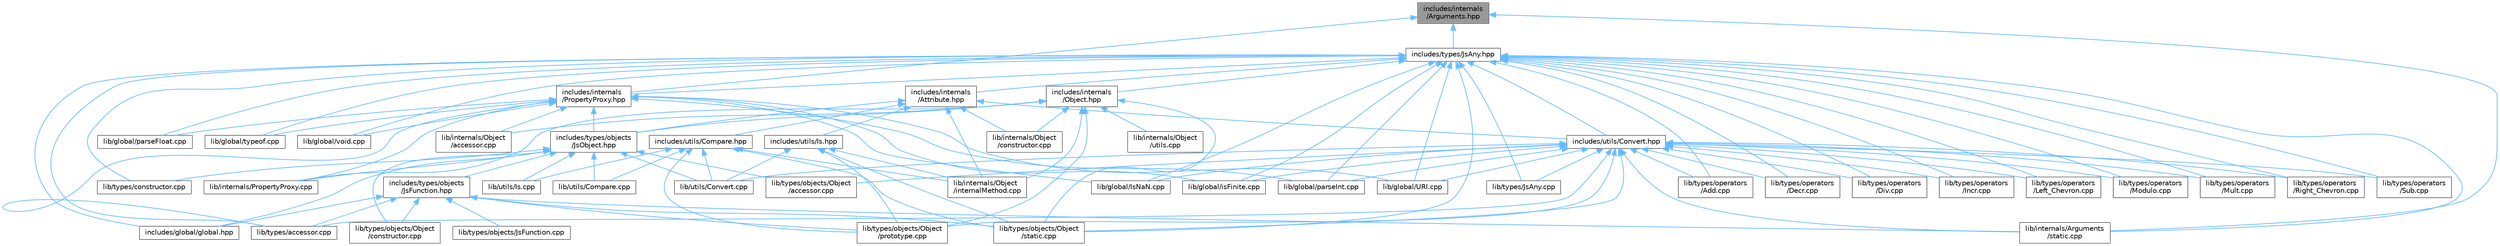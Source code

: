 digraph "includes/internals/Arguments.hpp"
{
 // LATEX_PDF_SIZE
  bgcolor="transparent";
  edge [fontname=Helvetica,fontsize=10,labelfontname=Helvetica,labelfontsize=10];
  node [fontname=Helvetica,fontsize=10,shape=box,height=0.2,width=0.4];
  Node1 [id="Node000001",label="includes/internals\l/Arguments.hpp",height=0.2,width=0.4,color="gray40", fillcolor="grey60", style="filled", fontcolor="black",tooltip=" "];
  Node1 -> Node2 [id="edge1_Node000001_Node000002",dir="back",color="steelblue1",style="solid",tooltip=" "];
  Node2 [id="Node000002",label="includes/internals\l/PropertyProxy.hpp",height=0.2,width=0.4,color="grey40", fillcolor="white", style="filled",URL="$PropertyProxy_8hpp.html",tooltip=" "];
  Node2 -> Node3 [id="edge2_Node000002_Node000003",dir="back",color="steelblue1",style="solid",tooltip=" "];
  Node3 [id="Node000003",label="includes/types/objects\l/JsObject.hpp",height=0.2,width=0.4,color="grey40", fillcolor="white", style="filled",URL="$JsObject_8hpp.html",tooltip=" "];
  Node3 -> Node4 [id="edge3_Node000003_Node000004",dir="back",color="steelblue1",style="solid",tooltip=" "];
  Node4 [id="Node000004",label="includes/global/global.hpp",height=0.2,width=0.4,color="grey40", fillcolor="white", style="filled",URL="$global_8hpp.html",tooltip=" "];
  Node3 -> Node5 [id="edge4_Node000003_Node000005",dir="back",color="steelblue1",style="solid",tooltip=" "];
  Node5 [id="Node000005",label="includes/types/objects\l/JsFunction.hpp",height=0.2,width=0.4,color="grey40", fillcolor="white", style="filled",URL="$JsFunction_8hpp.html",tooltip=" "];
  Node5 -> Node4 [id="edge5_Node000005_Node000004",dir="back",color="steelblue1",style="solid",tooltip=" "];
  Node5 -> Node6 [id="edge6_Node000005_Node000006",dir="back",color="steelblue1",style="solid",tooltip=" "];
  Node6 [id="Node000006",label="lib/internals/Arguments\l/static.cpp",height=0.2,width=0.4,color="grey40", fillcolor="white", style="filled",URL="$internals_2Arguments_2static_8cpp.html",tooltip=" "];
  Node5 -> Node7 [id="edge7_Node000005_Node000007",dir="back",color="steelblue1",style="solid",tooltip=" "];
  Node7 [id="Node000007",label="lib/types/accessor.cpp",height=0.2,width=0.4,color="grey40", fillcolor="white", style="filled",URL="$types_2accessor_8cpp.html",tooltip=" "];
  Node5 -> Node8 [id="edge8_Node000005_Node000008",dir="back",color="steelblue1",style="solid",tooltip=" "];
  Node8 [id="Node000008",label="lib/types/objects/JsFunction.cpp",height=0.2,width=0.4,color="grey40", fillcolor="white", style="filled",URL="$JsFunction_8cpp.html",tooltip=" "];
  Node5 -> Node9 [id="edge9_Node000005_Node000009",dir="back",color="steelblue1",style="solid",tooltip=" "];
  Node9 [id="Node000009",label="lib/types/objects/Object\l/constructor.cpp",height=0.2,width=0.4,color="grey40", fillcolor="white", style="filled",URL="$types_2objects_2Object_2constructor_8cpp.html",tooltip=" "];
  Node5 -> Node10 [id="edge10_Node000005_Node000010",dir="back",color="steelblue1",style="solid",tooltip=" "];
  Node10 [id="Node000010",label="lib/types/objects/Object\l/prototype.cpp",height=0.2,width=0.4,color="grey40", fillcolor="white", style="filled",URL="$prototype_8cpp.html",tooltip=" "];
  Node5 -> Node11 [id="edge11_Node000005_Node000011",dir="back",color="steelblue1",style="solid",tooltip=" "];
  Node11 [id="Node000011",label="lib/types/objects/Object\l/static.cpp",height=0.2,width=0.4,color="grey40", fillcolor="white", style="filled",URL="$types_2objects_2Object_2static_8cpp.html",tooltip=" "];
  Node3 -> Node12 [id="edge12_Node000003_Node000012",dir="back",color="steelblue1",style="solid",tooltip=" "];
  Node12 [id="Node000012",label="lib/internals/PropertyProxy.cpp",height=0.2,width=0.4,color="grey40", fillcolor="white", style="filled",URL="$PropertyProxy_8cpp.html",tooltip=" "];
  Node3 -> Node13 [id="edge13_Node000003_Node000013",dir="back",color="steelblue1",style="solid",tooltip=" "];
  Node13 [id="Node000013",label="lib/types/constructor.cpp",height=0.2,width=0.4,color="grey40", fillcolor="white", style="filled",URL="$types_2constructor_8cpp.html",tooltip=" "];
  Node3 -> Node14 [id="edge14_Node000003_Node000014",dir="back",color="steelblue1",style="solid",tooltip=" "];
  Node14 [id="Node000014",label="lib/types/objects/Object\l/accessor.cpp",height=0.2,width=0.4,color="grey40", fillcolor="white", style="filled",URL="$types_2objects_2Object_2accessor_8cpp.html",tooltip=" "];
  Node3 -> Node9 [id="edge15_Node000003_Node000009",dir="back",color="steelblue1",style="solid",tooltip=" "];
  Node3 -> Node15 [id="edge16_Node000003_Node000015",dir="back",color="steelblue1",style="solid",tooltip=" "];
  Node15 [id="Node000015",label="lib/utils/Compare.cpp",height=0.2,width=0.4,color="grey40", fillcolor="white", style="filled",URL="$Compare_8cpp.html",tooltip=" "];
  Node3 -> Node16 [id="edge17_Node000003_Node000016",dir="back",color="steelblue1",style="solid",tooltip=" "];
  Node16 [id="Node000016",label="lib/utils/Convert.cpp",height=0.2,width=0.4,color="grey40", fillcolor="white", style="filled",URL="$Convert_8cpp.html",tooltip=" "];
  Node3 -> Node17 [id="edge18_Node000003_Node000017",dir="back",color="steelblue1",style="solid",tooltip=" "];
  Node17 [id="Node000017",label="lib/utils/Is.cpp",height=0.2,width=0.4,color="grey40", fillcolor="white", style="filled",URL="$Is_8cpp.html",tooltip=" "];
  Node2 -> Node18 [id="edge19_Node000002_Node000018",dir="back",color="steelblue1",style="solid",tooltip=" "];
  Node18 [id="Node000018",label="lib/global/IsNaN.cpp",height=0.2,width=0.4,color="grey40", fillcolor="white", style="filled",URL="$IsNaN_8cpp.html",tooltip=" "];
  Node2 -> Node19 [id="edge20_Node000002_Node000019",dir="back",color="steelblue1",style="solid",tooltip=" "];
  Node19 [id="Node000019",label="lib/global/URI.cpp",height=0.2,width=0.4,color="grey40", fillcolor="white", style="filled",URL="$URI_8cpp.html",tooltip=" "];
  Node2 -> Node20 [id="edge21_Node000002_Node000020",dir="back",color="steelblue1",style="solid",tooltip=" "];
  Node20 [id="Node000020",label="lib/global/isFinite.cpp",height=0.2,width=0.4,color="grey40", fillcolor="white", style="filled",URL="$isFinite_8cpp.html",tooltip=" "];
  Node2 -> Node21 [id="edge22_Node000002_Node000021",dir="back",color="steelblue1",style="solid",tooltip=" "];
  Node21 [id="Node000021",label="lib/global/parseFloat.cpp",height=0.2,width=0.4,color="grey40", fillcolor="white", style="filled",URL="$parseFloat_8cpp.html",tooltip=" "];
  Node2 -> Node22 [id="edge23_Node000002_Node000022",dir="back",color="steelblue1",style="solid",tooltip=" "];
  Node22 [id="Node000022",label="lib/global/parseInt.cpp",height=0.2,width=0.4,color="grey40", fillcolor="white", style="filled",URL="$parseInt_8cpp.html",tooltip=" "];
  Node2 -> Node23 [id="edge24_Node000002_Node000023",dir="back",color="steelblue1",style="solid",tooltip=" "];
  Node23 [id="Node000023",label="lib/global/typeof.cpp",height=0.2,width=0.4,color="grey40", fillcolor="white", style="filled",URL="$typeof_8cpp.html",tooltip=" "];
  Node2 -> Node24 [id="edge25_Node000002_Node000024",dir="back",color="steelblue1",style="solid",tooltip=" "];
  Node24 [id="Node000024",label="lib/global/void.cpp",height=0.2,width=0.4,color="grey40", fillcolor="white", style="filled",URL="$void_8cpp.html",tooltip=" "];
  Node2 -> Node25 [id="edge26_Node000002_Node000025",dir="back",color="steelblue1",style="solid",tooltip=" "];
  Node25 [id="Node000025",label="lib/internals/Object\l/accessor.cpp",height=0.2,width=0.4,color="grey40", fillcolor="white", style="filled",URL="$internals_2Object_2accessor_8cpp.html",tooltip=" "];
  Node2 -> Node12 [id="edge27_Node000002_Node000012",dir="back",color="steelblue1",style="solid",tooltip=" "];
  Node2 -> Node7 [id="edge28_Node000002_Node000007",dir="back",color="steelblue1",style="solid",tooltip=" "];
  Node1 -> Node26 [id="edge29_Node000001_Node000026",dir="back",color="steelblue1",style="solid",tooltip=" "];
  Node26 [id="Node000026",label="includes/types/JsAny.hpp",height=0.2,width=0.4,color="grey40", fillcolor="white", style="filled",URL="$JsAny_8hpp.html",tooltip=" "];
  Node26 -> Node4 [id="edge30_Node000026_Node000004",dir="back",color="steelblue1",style="solid",tooltip=" "];
  Node26 -> Node27 [id="edge31_Node000026_Node000027",dir="back",color="steelblue1",style="solid",tooltip=" "];
  Node27 [id="Node000027",label="includes/internals\l/Attribute.hpp",height=0.2,width=0.4,color="grey40", fillcolor="white", style="filled",URL="$Attribute_8hpp.html",tooltip=" "];
  Node27 -> Node3 [id="edge32_Node000027_Node000003",dir="back",color="steelblue1",style="solid",tooltip=" "];
  Node27 -> Node28 [id="edge33_Node000027_Node000028",dir="back",color="steelblue1",style="solid",tooltip=" "];
  Node28 [id="Node000028",label="includes/utils/Compare.hpp",height=0.2,width=0.4,color="grey40", fillcolor="white", style="filled",URL="$Compare_8hpp.html",tooltip=" "];
  Node28 -> Node29 [id="edge34_Node000028_Node000029",dir="back",color="steelblue1",style="solid",tooltip=" "];
  Node29 [id="Node000029",label="lib/internals/Object\l/internalMethod.cpp",height=0.2,width=0.4,color="grey40", fillcolor="white", style="filled",URL="$internalMethod_8cpp.html",tooltip=" "];
  Node28 -> Node10 [id="edge35_Node000028_Node000010",dir="back",color="steelblue1",style="solid",tooltip=" "];
  Node28 -> Node11 [id="edge36_Node000028_Node000011",dir="back",color="steelblue1",style="solid",tooltip=" "];
  Node28 -> Node15 [id="edge37_Node000028_Node000015",dir="back",color="steelblue1",style="solid",tooltip=" "];
  Node28 -> Node16 [id="edge38_Node000028_Node000016",dir="back",color="steelblue1",style="solid",tooltip=" "];
  Node28 -> Node17 [id="edge39_Node000028_Node000017",dir="back",color="steelblue1",style="solid",tooltip=" "];
  Node27 -> Node30 [id="edge40_Node000027_Node000030",dir="back",color="steelblue1",style="solid",tooltip=" "];
  Node30 [id="Node000030",label="includes/utils/Convert.hpp",height=0.2,width=0.4,color="grey40", fillcolor="white", style="filled",URL="$Convert_8hpp.html",tooltip=" "];
  Node30 -> Node18 [id="edge41_Node000030_Node000018",dir="back",color="steelblue1",style="solid",tooltip=" "];
  Node30 -> Node19 [id="edge42_Node000030_Node000019",dir="back",color="steelblue1",style="solid",tooltip=" "];
  Node30 -> Node20 [id="edge43_Node000030_Node000020",dir="back",color="steelblue1",style="solid",tooltip=" "];
  Node30 -> Node22 [id="edge44_Node000030_Node000022",dir="back",color="steelblue1",style="solid",tooltip=" "];
  Node30 -> Node6 [id="edge45_Node000030_Node000006",dir="back",color="steelblue1",style="solid",tooltip=" "];
  Node30 -> Node31 [id="edge46_Node000030_Node000031",dir="back",color="steelblue1",style="solid",tooltip=" "];
  Node31 [id="Node000031",label="lib/types/JsAny.cpp",height=0.2,width=0.4,color="grey40", fillcolor="white", style="filled",URL="$JsAny_8cpp.html",tooltip=" "];
  Node30 -> Node7 [id="edge47_Node000030_Node000007",dir="back",color="steelblue1",style="solid",tooltip=" "];
  Node30 -> Node14 [id="edge48_Node000030_Node000014",dir="back",color="steelblue1",style="solid",tooltip=" "];
  Node30 -> Node10 [id="edge49_Node000030_Node000010",dir="back",color="steelblue1",style="solid",tooltip=" "];
  Node30 -> Node11 [id="edge50_Node000030_Node000011",dir="back",color="steelblue1",style="solid",tooltip=" "];
  Node30 -> Node32 [id="edge51_Node000030_Node000032",dir="back",color="steelblue1",style="solid",tooltip=" "];
  Node32 [id="Node000032",label="lib/types/operators\l/Add.cpp",height=0.2,width=0.4,color="grey40", fillcolor="white", style="filled",URL="$Add_8cpp.html",tooltip=" "];
  Node30 -> Node33 [id="edge52_Node000030_Node000033",dir="back",color="steelblue1",style="solid",tooltip=" "];
  Node33 [id="Node000033",label="lib/types/operators\l/Decr.cpp",height=0.2,width=0.4,color="grey40", fillcolor="white", style="filled",URL="$Decr_8cpp.html",tooltip=" "];
  Node30 -> Node34 [id="edge53_Node000030_Node000034",dir="back",color="steelblue1",style="solid",tooltip=" "];
  Node34 [id="Node000034",label="lib/types/operators\l/Div.cpp",height=0.2,width=0.4,color="grey40", fillcolor="white", style="filled",URL="$Div_8cpp.html",tooltip=" "];
  Node30 -> Node35 [id="edge54_Node000030_Node000035",dir="back",color="steelblue1",style="solid",tooltip=" "];
  Node35 [id="Node000035",label="lib/types/operators\l/Incr.cpp",height=0.2,width=0.4,color="grey40", fillcolor="white", style="filled",URL="$Incr_8cpp.html",tooltip=" "];
  Node30 -> Node36 [id="edge55_Node000030_Node000036",dir="back",color="steelblue1",style="solid",tooltip=" "];
  Node36 [id="Node000036",label="lib/types/operators\l/Left_Chevron.cpp",height=0.2,width=0.4,color="grey40", fillcolor="white", style="filled",URL="$Left__Chevron_8cpp.html",tooltip=" "];
  Node30 -> Node37 [id="edge56_Node000030_Node000037",dir="back",color="steelblue1",style="solid",tooltip=" "];
  Node37 [id="Node000037",label="lib/types/operators\l/Modulo.cpp",height=0.2,width=0.4,color="grey40", fillcolor="white", style="filled",URL="$Modulo_8cpp.html",tooltip=" "];
  Node30 -> Node38 [id="edge57_Node000030_Node000038",dir="back",color="steelblue1",style="solid",tooltip=" "];
  Node38 [id="Node000038",label="lib/types/operators\l/Mult.cpp",height=0.2,width=0.4,color="grey40", fillcolor="white", style="filled",URL="$Mult_8cpp.html",tooltip=" "];
  Node30 -> Node39 [id="edge58_Node000030_Node000039",dir="back",color="steelblue1",style="solid",tooltip=" "];
  Node39 [id="Node000039",label="lib/types/operators\l/Right_Chevron.cpp",height=0.2,width=0.4,color="grey40", fillcolor="white", style="filled",URL="$Right__Chevron_8cpp.html",tooltip=" "];
  Node30 -> Node40 [id="edge59_Node000030_Node000040",dir="back",color="steelblue1",style="solid",tooltip=" "];
  Node40 [id="Node000040",label="lib/types/operators\l/Sub.cpp",height=0.2,width=0.4,color="grey40", fillcolor="white", style="filled",URL="$Sub_8cpp.html",tooltip=" "];
  Node30 -> Node16 [id="edge60_Node000030_Node000016",dir="back",color="steelblue1",style="solid",tooltip=" "];
  Node27 -> Node41 [id="edge61_Node000027_Node000041",dir="back",color="steelblue1",style="solid",tooltip=" "];
  Node41 [id="Node000041",label="includes/utils/Is.hpp",height=0.2,width=0.4,color="grey40", fillcolor="white", style="filled",URL="$Is_8hpp.html",tooltip=" "];
  Node41 -> Node29 [id="edge62_Node000041_Node000029",dir="back",color="steelblue1",style="solid",tooltip=" "];
  Node41 -> Node10 [id="edge63_Node000041_Node000010",dir="back",color="steelblue1",style="solid",tooltip=" "];
  Node41 -> Node11 [id="edge64_Node000041_Node000011",dir="back",color="steelblue1",style="solid",tooltip=" "];
  Node41 -> Node16 [id="edge65_Node000041_Node000016",dir="back",color="steelblue1",style="solid",tooltip=" "];
  Node27 -> Node42 [id="edge66_Node000027_Node000042",dir="back",color="steelblue1",style="solid",tooltip=" "];
  Node42 [id="Node000042",label="lib/internals/Object\l/constructor.cpp",height=0.2,width=0.4,color="grey40", fillcolor="white", style="filled",URL="$internals_2Object_2constructor_8cpp.html",tooltip=" "];
  Node27 -> Node29 [id="edge67_Node000027_Node000029",dir="back",color="steelblue1",style="solid",tooltip=" "];
  Node26 -> Node43 [id="edge68_Node000026_Node000043",dir="back",color="steelblue1",style="solid",tooltip=" "];
  Node43 [id="Node000043",label="includes/internals\l/Object.hpp",height=0.2,width=0.4,color="grey40", fillcolor="white", style="filled",URL="$Object_8hpp.html",tooltip=" "];
  Node43 -> Node3 [id="edge69_Node000043_Node000003",dir="back",color="steelblue1",style="solid",tooltip=" "];
  Node43 -> Node25 [id="edge70_Node000043_Node000025",dir="back",color="steelblue1",style="solid",tooltip=" "];
  Node43 -> Node42 [id="edge71_Node000043_Node000042",dir="back",color="steelblue1",style="solid",tooltip=" "];
  Node43 -> Node29 [id="edge72_Node000043_Node000029",dir="back",color="steelblue1",style="solid",tooltip=" "];
  Node43 -> Node44 [id="edge73_Node000043_Node000044",dir="back",color="steelblue1",style="solid",tooltip=" "];
  Node44 [id="Node000044",label="lib/internals/Object\l/utils.cpp",height=0.2,width=0.4,color="grey40", fillcolor="white", style="filled",URL="$utils_8cpp.html",tooltip=" "];
  Node43 -> Node12 [id="edge74_Node000043_Node000012",dir="back",color="steelblue1",style="solid",tooltip=" "];
  Node43 -> Node10 [id="edge75_Node000043_Node000010",dir="back",color="steelblue1",style="solid",tooltip=" "];
  Node43 -> Node11 [id="edge76_Node000043_Node000011",dir="back",color="steelblue1",style="solid",tooltip=" "];
  Node26 -> Node2 [id="edge77_Node000026_Node000002",dir="back",color="steelblue1",style="solid",tooltip=" "];
  Node26 -> Node30 [id="edge78_Node000026_Node000030",dir="back",color="steelblue1",style="solid",tooltip=" "];
  Node26 -> Node18 [id="edge79_Node000026_Node000018",dir="back",color="steelblue1",style="solid",tooltip=" "];
  Node26 -> Node19 [id="edge80_Node000026_Node000019",dir="back",color="steelblue1",style="solid",tooltip=" "];
  Node26 -> Node20 [id="edge81_Node000026_Node000020",dir="back",color="steelblue1",style="solid",tooltip=" "];
  Node26 -> Node21 [id="edge82_Node000026_Node000021",dir="back",color="steelblue1",style="solid",tooltip=" "];
  Node26 -> Node22 [id="edge83_Node000026_Node000022",dir="back",color="steelblue1",style="solid",tooltip=" "];
  Node26 -> Node23 [id="edge84_Node000026_Node000023",dir="back",color="steelblue1",style="solid",tooltip=" "];
  Node26 -> Node24 [id="edge85_Node000026_Node000024",dir="back",color="steelblue1",style="solid",tooltip=" "];
  Node26 -> Node6 [id="edge86_Node000026_Node000006",dir="back",color="steelblue1",style="solid",tooltip=" "];
  Node26 -> Node31 [id="edge87_Node000026_Node000031",dir="back",color="steelblue1",style="solid",tooltip=" "];
  Node26 -> Node7 [id="edge88_Node000026_Node000007",dir="back",color="steelblue1",style="solid",tooltip=" "];
  Node26 -> Node13 [id="edge89_Node000026_Node000013",dir="back",color="steelblue1",style="solid",tooltip=" "];
  Node26 -> Node11 [id="edge90_Node000026_Node000011",dir="back",color="steelblue1",style="solid",tooltip=" "];
  Node26 -> Node32 [id="edge91_Node000026_Node000032",dir="back",color="steelblue1",style="solid",tooltip=" "];
  Node26 -> Node33 [id="edge92_Node000026_Node000033",dir="back",color="steelblue1",style="solid",tooltip=" "];
  Node26 -> Node34 [id="edge93_Node000026_Node000034",dir="back",color="steelblue1",style="solid",tooltip=" "];
  Node26 -> Node35 [id="edge94_Node000026_Node000035",dir="back",color="steelblue1",style="solid",tooltip=" "];
  Node26 -> Node36 [id="edge95_Node000026_Node000036",dir="back",color="steelblue1",style="solid",tooltip=" "];
  Node26 -> Node37 [id="edge96_Node000026_Node000037",dir="back",color="steelblue1",style="solid",tooltip=" "];
  Node26 -> Node38 [id="edge97_Node000026_Node000038",dir="back",color="steelblue1",style="solid",tooltip=" "];
  Node26 -> Node39 [id="edge98_Node000026_Node000039",dir="back",color="steelblue1",style="solid",tooltip=" "];
  Node26 -> Node40 [id="edge99_Node000026_Node000040",dir="back",color="steelblue1",style="solid",tooltip=" "];
  Node1 -> Node6 [id="edge100_Node000001_Node000006",dir="back",color="steelblue1",style="solid",tooltip=" "];
}
